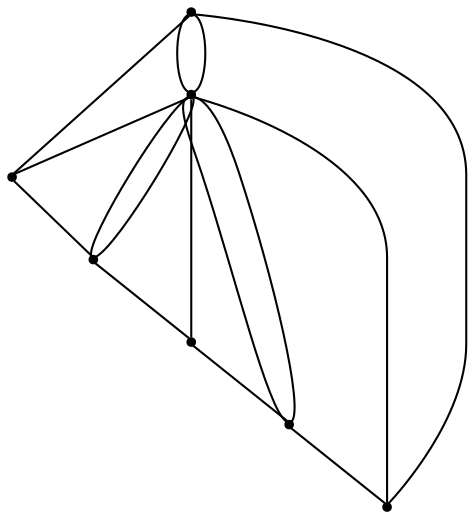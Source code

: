 graph {
  node [shape=point,comment="{\"directed\":false,\"doi\":\"10.1007/978-3-319-50106-2_13\",\"figure\":\"2 (1)\"}"]

  v0 [pos="918.3400018083282,1428.9239139874708"]
  v1 [pos="885.2233128423043,1425.2817412363497"]
  v2 [pos="886.2536677684723,1383.0796430458577"]
  v3 [pos="851.6804860950779,1428.9489675169923"]
  v4 [pos="817.564600527558,1384.213156287617"]
  v5 [pos="954.2165870734854,1385.1383564260436"]
  v6 [pos="886.0880199403693,1466.2960223419059"]

  v0 -- v1 [id="-1",pos="918.3400018083282,1428.9239139874708 916.1000838978151,1425.3650410426274 912.957925825691,1421.7770449594059 907.6404079841215,1421.114461767488 902.3312202252704,1420.4601449685592 894.8467362853918,1422.7313682362108 885.2233128423043,1425.2817412363497"]
  v0 -- v1 [id="-2",pos="918.3400018083282,1428.9239139874708 910.1532950747072,1436.416699768322 902.3646041445618,1441.8800224826418 897.2220816284969,1441.192385761202 892.0837559480001,1440.5089458238954 889.604189188288,1433.6745464508292 885.2233128423043,1425.2817412363497"]
  v2 -- v1 [id="-3",pos="886.2536677684723,1383.0796430458577 891.83792312518,1389.147175500063 896.3427809885703,1394.027145219886 896.05110091659,1400.5696773327888 895.7676873389105,1407.1289965822239 890.679405743142,1415.3469357911588 885.2233128423043,1425.2817412363497"]
  v1 -- v2 [id="-5",pos="885.2233128423043,1425.2817412363497 882.7573063126664,1419.0848715256798 878.1232367845139,1411.4588060547844 877.6148473850192,1404.249366790554 877.1147244798252,1397.0400547016002 880.7403452917066,1390.243172035178 886.2536677684723,1383.0796430458577"]
  v4 -- v3 [id="-7",pos="817.564600527558,1384.213156287617 851.6804860950779,1428.9489675169923 851.6804860950779,1428.9489675169923 851.6804860950779,1428.9489675169923"]
  v3 -- v6 [id="-8",pos="851.6804860950779,1428.9489675169923 886.0880199403693,1466.2960223419059 886.0880199403693,1466.2960223419059 886.0880199403693,1466.2960223419059"]
  v4 -- v1 [id="-9",pos="817.564600527558,1384.213156287617 885.2233128423043,1425.2817412363497 885.2233128423043,1425.2817412363497 885.2233128423043,1425.2817412363497"]
  v1 -- v3 [id="-11",pos="885.2233128423043,1425.2817412363497 880.5194391286241,1431.0450704285456 877.2272759791505,1437.6210496392362 872.8140490256629,1438.5961024861529 868.4050189077434,1439.567085724213 862.8707917386595,1434.9330729896433 860.1078749896856,1432.6160666223582 851.6804860950779,1428.9489675169923 851.6804860950779,1428.9489675169923 851.6804860950779,1428.9489675169923"]
  v1 -- v3 [id="-12",pos="885.2233128423043,1425.2817412363497 874.6852018048414,1421.7728481752729 867.3589894366129,1419.0848715256798 862.3957226700384,1419.6308349888093 857.4365891506143,1420.1767984519386 854.8486677271451,1423.9606444613698 851.6804860950779,1428.9489675169923"]
  v2 -- v4 [id="-13",pos="886.2536677684723,1383.0796430458577 817.564600527558,1384.213156287617 817.564600527558,1384.213156287617 817.564600527558,1384.213156287617"]
  v5 -- v2 [id="-14",pos="954.2165870734854,1385.1383564260436 886.2536677684723,1383.0796430458577 886.2536677684723,1383.0796430458577 886.2536677684723,1383.0796430458577"]
  v0 -- v5 [id="-18",pos="918.3400018083282,1428.9239139874708 954.2165870734854,1385.1383564260436 954.2165870734854,1385.1383564260436 954.2165870734854,1385.1383564260436"]
  v6 -- v0 [id="-19",pos="886.0880199403693,1466.2960223419059 918.3400018083282,1428.9239139874708 918.3400018083282,1428.9239139874708 918.3400018083282,1428.9239139874708"]
  v1 -- v6 [id="-20",pos="885.2233128423043,1425.2817412363497 886.0880199403693,1466.2960223419059 886.0880199403693,1466.2960223419059 886.0880199403693,1466.2960223419059"]
  v1 -- v5 [id="-21",pos="885.2233128423043,1425.2817412363497 954.2165870734854,1385.1383564260436 954.2165870734854,1385.1383564260436 954.2165870734854,1385.1383564260436"]
}